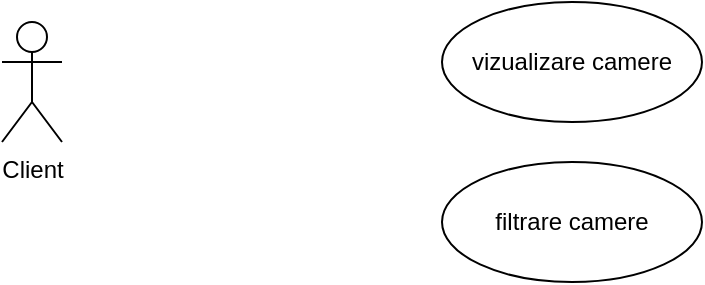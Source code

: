 <mxfile version="24.0.7" type="device">
  <diagram name="Page-1" id="lhrk6l9QNQkCiQqjaK1-">
    <mxGraphModel dx="544" dy="551" grid="1" gridSize="10" guides="1" tooltips="1" connect="1" arrows="1" fold="1" page="1" pageScale="1" pageWidth="1169" pageHeight="827" math="0" shadow="0">
      <root>
        <mxCell id="0" />
        <mxCell id="1" parent="0" />
        <mxCell id="5XKgIc0XqBLhn1GteVfO-1" value="Client&lt;div&gt;&lt;br&gt;&lt;/div&gt;" style="shape=umlActor;verticalLabelPosition=bottom;verticalAlign=top;html=1;outlineConnect=0;" vertex="1" parent="1">
          <mxGeometry x="50" y="60" width="30" height="60" as="geometry" />
        </mxCell>
        <mxCell id="5XKgIc0XqBLhn1GteVfO-2" value="vizualizare camere" style="ellipse;whiteSpace=wrap;html=1;" vertex="1" parent="1">
          <mxGeometry x="270" y="50" width="130" height="60" as="geometry" />
        </mxCell>
        <mxCell id="5XKgIc0XqBLhn1GteVfO-3" value="filtrare camere" style="ellipse;whiteSpace=wrap;html=1;" vertex="1" parent="1">
          <mxGeometry x="270" y="130" width="130" height="60" as="geometry" />
        </mxCell>
      </root>
    </mxGraphModel>
  </diagram>
</mxfile>
